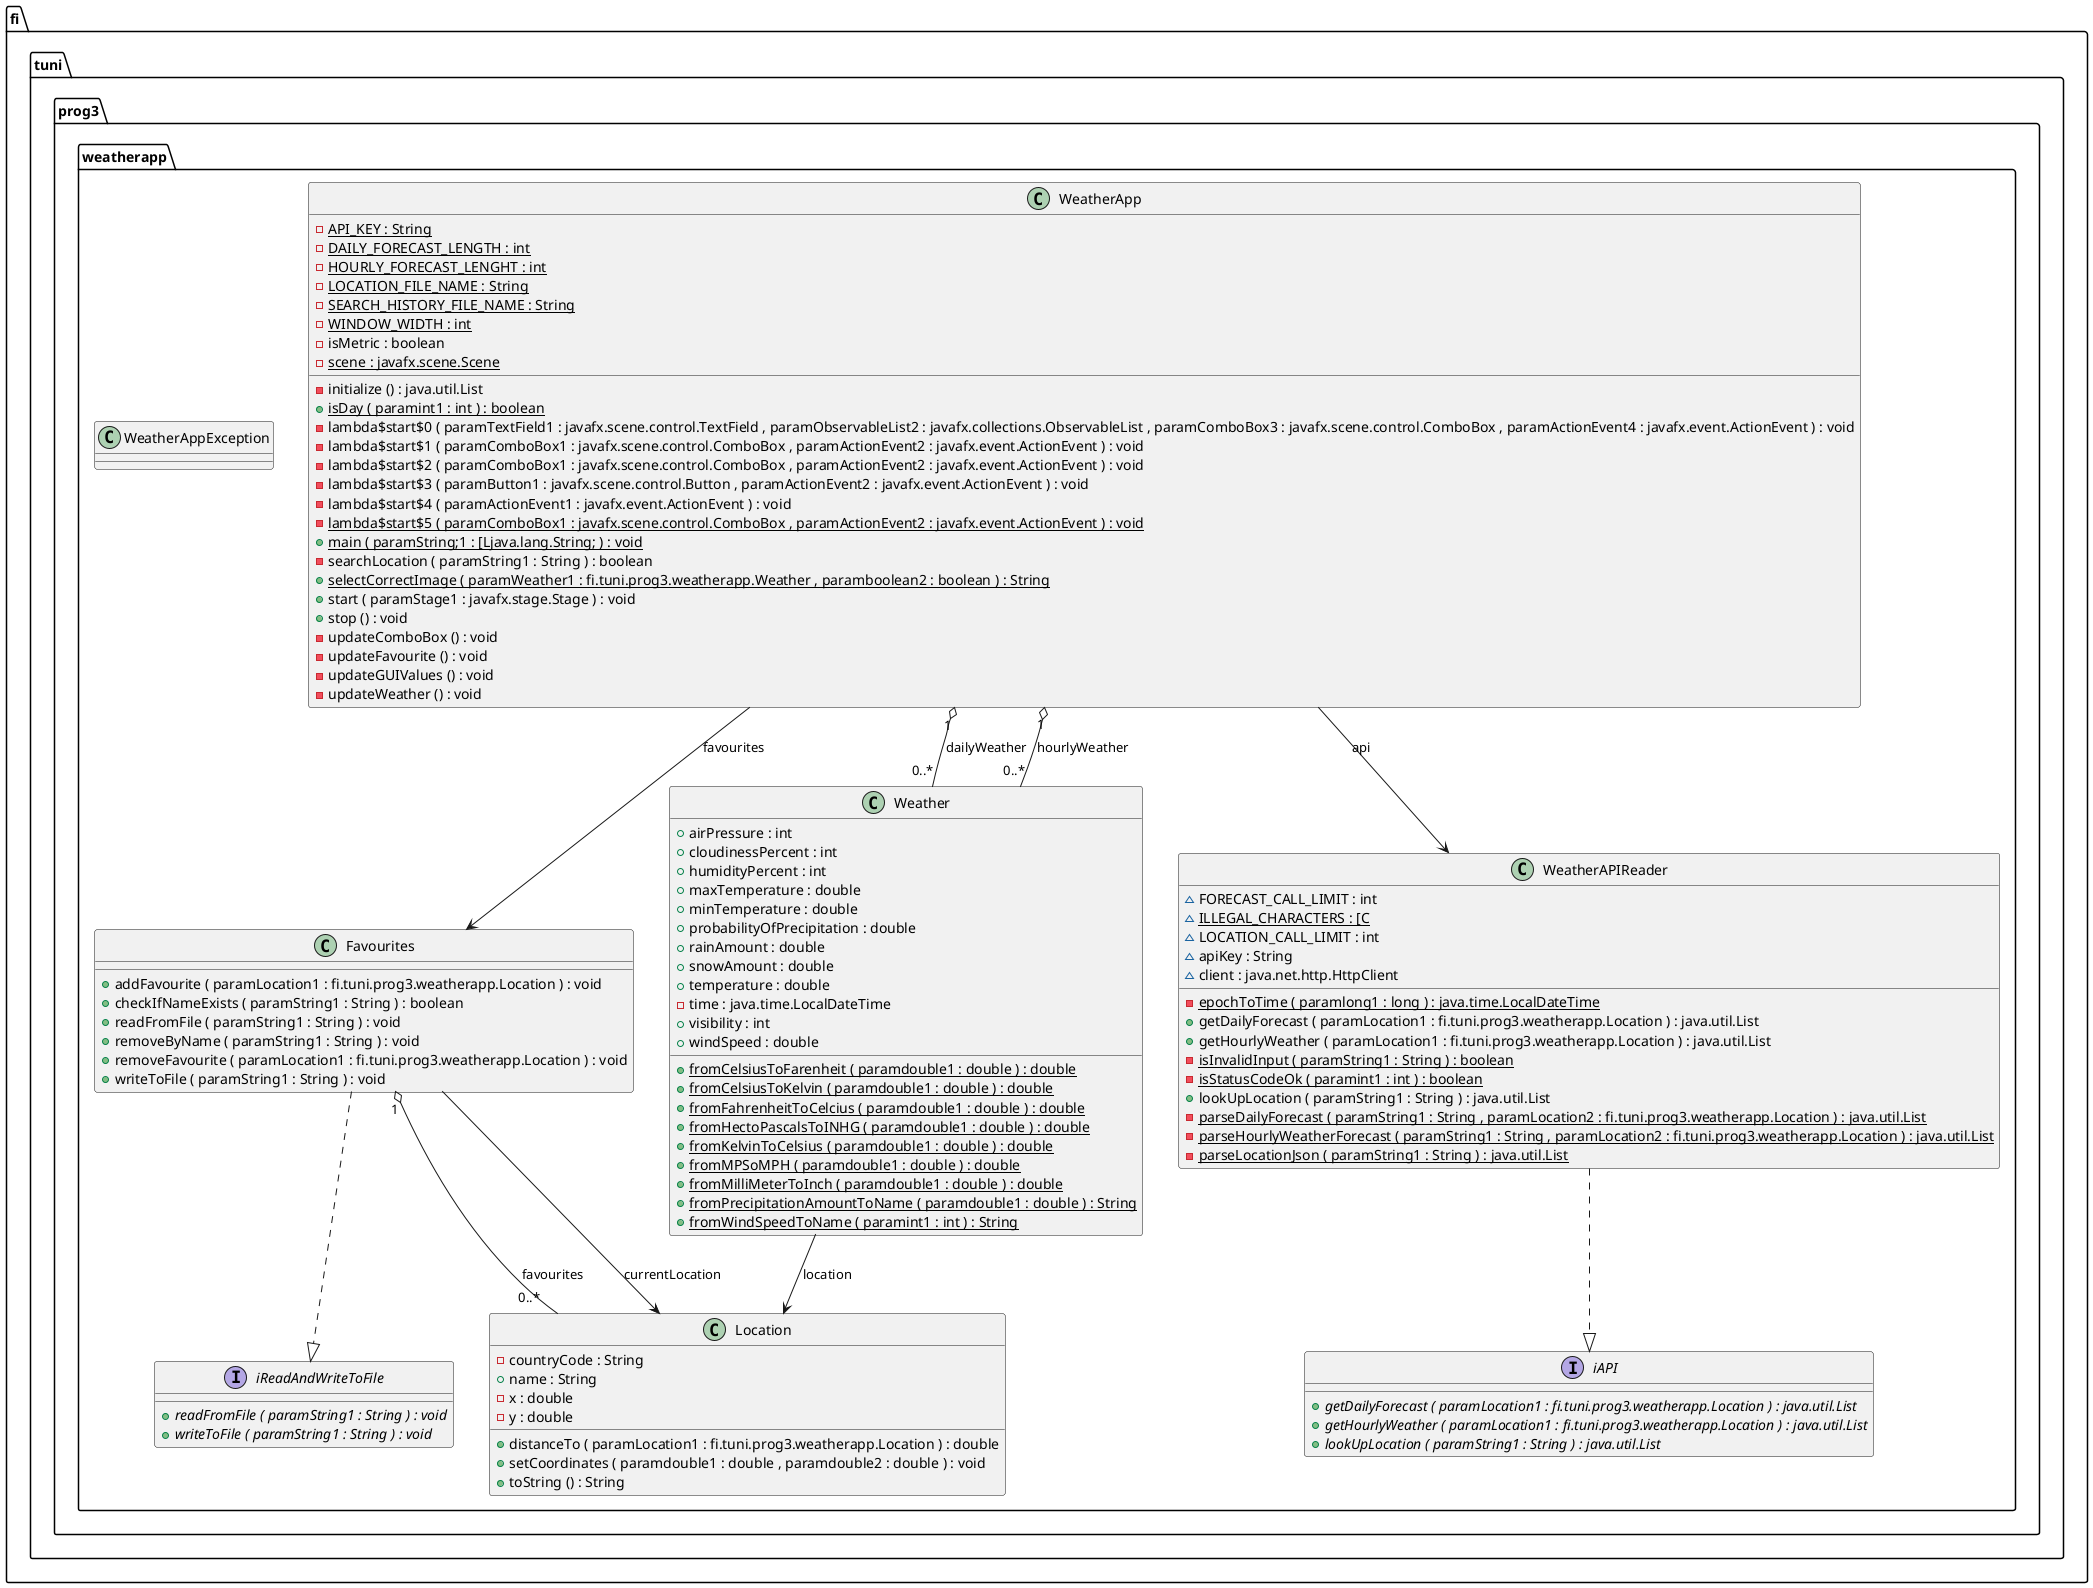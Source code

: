 @startuml WeatherApp

class fi.tuni.prog3.weatherapp.Favourites {
	{method} +addFavourite ( paramLocation1 : fi.tuni.prog3.weatherapp.Location ) : void
	{method} +checkIfNameExists ( paramString1 : String ) : boolean
	{method} +readFromFile ( paramString1 : String ) : void
	{method} +removeByName ( paramString1 : String ) : void
	{method} +removeFavourite ( paramLocation1 : fi.tuni.prog3.weatherapp.Location ) : void
	{method} +writeToFile ( paramString1 : String ) : void
}


class fi.tuni.prog3.weatherapp.Location {
	{field} -countryCode : String
	{field} +name : String
	{field} -x : double
	{field} -y : double
	{method} +distanceTo ( paramLocation1 : fi.tuni.prog3.weatherapp.Location ) : double
	{method} +setCoordinates ( paramdouble1 : double , paramdouble2 : double ) : void
	{method} +toString () : String
}


class fi.tuni.prog3.weatherapp.Weather {
	{field} +airPressure : int
	{field} +cloudinessPercent : int
	{field} +humidityPercent : int
	{field} +maxTemperature : double
	{field} +minTemperature : double
	{field} +probabilityOfPrecipitation : double
	{field} +rainAmount : double
	{field} +snowAmount : double
	{field} +temperature : double
	{field} -time : java.time.LocalDateTime
	{field} +visibility : int
	{field} +windSpeed : double
	{method}  {static} +fromCelsiusToFarenheit ( paramdouble1 : double ) : double
	{method}  {static} +fromCelsiusToKelvin ( paramdouble1 : double ) : double
	{method}  {static} +fromFahrenheitToCelcius ( paramdouble1 : double ) : double
	{method}  {static} +fromHectoPascalsToINHG ( paramdouble1 : double ) : double
	{method}  {static} +fromKelvinToCelsius ( paramdouble1 : double ) : double
	{method}  {static} +fromMPSoMPH ( paramdouble1 : double ) : double
	{method}  {static} +fromMilliMeterToInch ( paramdouble1 : double ) : double
	{method}  {static} +fromPrecipitationAmountToName ( paramdouble1 : double ) : String
	{method}  {static} +fromWindSpeedToName ( paramint1 : int ) : String
}


class fi.tuni.prog3.weatherapp.WeatherAPIReader {
	{field} ~FORECAST_CALL_LIMIT : int
	{field} {static} ~ILLEGAL_CHARACTERS : [C
	{field} ~LOCATION_CALL_LIMIT : int
	{field} ~apiKey : String
	{field} ~client : java.net.http.HttpClient
	{method}  {static} -epochToTime ( paramlong1 : long ) : java.time.LocalDateTime
	{method} +getDailyForecast ( paramLocation1 : fi.tuni.prog3.weatherapp.Location ) : java.util.List
	{method} +getHourlyWeather ( paramLocation1 : fi.tuni.prog3.weatherapp.Location ) : java.util.List
	{method}  {static} -isInvalidInput ( paramString1 : String ) : boolean
	{method}  {static} -isStatusCodeOk ( paramint1 : int ) : boolean
	{method} +lookUpLocation ( paramString1 : String ) : java.util.List
	{method}  {static} -parseDailyForecast ( paramString1 : String , paramLocation2 : fi.tuni.prog3.weatherapp.Location ) : java.util.List
	{method}  {static} -parseHourlyWeatherForecast ( paramString1 : String , paramLocation2 : fi.tuni.prog3.weatherapp.Location ) : java.util.List
	{method}  {static} -parseLocationJson ( paramString1 : String ) : java.util.List
}


class fi.tuni.prog3.weatherapp.WeatherApp {
	{field} {static} -API_KEY : String
	{field} {static} -DAILY_FORECAST_LENGTH : int
	{field} {static} -HOURLY_FORECAST_LENGHT : int
	{field} {static} -LOCATION_FILE_NAME : String
	{field} {static} -SEARCH_HISTORY_FILE_NAME : String
	{field} {static} -WINDOW_WIDTH : int
	{field} -isMetric : boolean
	{field} {static} -scene : javafx.scene.Scene
	{method} -initialize () : java.util.List
	{method}  {static} +isDay ( paramint1 : int ) : boolean
	{method} -lambda$start$0 ( paramTextField1 : javafx.scene.control.TextField , paramObservableList2 : javafx.collections.ObservableList , paramComboBox3 : javafx.scene.control.ComboBox , paramActionEvent4 : javafx.event.ActionEvent ) : void
	{method} -lambda$start$1 ( paramComboBox1 : javafx.scene.control.ComboBox , paramActionEvent2 : javafx.event.ActionEvent ) : void
	{method} -lambda$start$2 ( paramComboBox1 : javafx.scene.control.ComboBox , paramActionEvent2 : javafx.event.ActionEvent ) : void
	{method} -lambda$start$3 ( paramButton1 : javafx.scene.control.Button , paramActionEvent2 : javafx.event.ActionEvent ) : void
	{method} -lambda$start$4 ( paramActionEvent1 : javafx.event.ActionEvent ) : void
	{method}  {static} -lambda$start$5 ( paramComboBox1 : javafx.scene.control.ComboBox , paramActionEvent2 : javafx.event.ActionEvent ) : void
	{method}  {static} +main ( paramString;1 : [Ljava.lang.String; ) : void
	{method} -searchLocation ( paramString1 : String ) : boolean
	{method}  {static} +selectCorrectImage ( paramWeather1 : fi.tuni.prog3.weatherapp.Weather , paramboolean2 : boolean ) : String
	{method} +start ( paramStage1 : javafx.stage.Stage ) : void
	{method} +stop () : void
	{method} -updateComboBox () : void
	{method} -updateFavourite () : void
	{method} -updateGUIValues () : void
	{method} -updateWeather () : void
}


class fi.tuni.prog3.weatherapp.WeatherAppException {
}


interface fi.tuni.prog3.weatherapp.iAPI {
	{method}  {abstract} +getDailyForecast ( paramLocation1 : fi.tuni.prog3.weatherapp.Location ) : java.util.List
	{method}  {abstract} +getHourlyWeather ( paramLocation1 : fi.tuni.prog3.weatherapp.Location ) : java.util.List
	{method}  {abstract} +lookUpLocation ( paramString1 : String ) : java.util.List
}


interface fi.tuni.prog3.weatherapp.iReadAndWriteToFile {
	{method}  {abstract} +readFromFile ( paramString1 : String ) : void
	{method}  {abstract} +writeToFile ( paramString1 : String ) : void
}




fi.tuni.prog3.weatherapp.Favourites "1" o-- "0..*"  fi.tuni.prog3.weatherapp.Location : favourites
fi.tuni.prog3.weatherapp.Favourites -->  fi.tuni.prog3.weatherapp.Location : currentLocation
fi.tuni.prog3.weatherapp.Favourites ..|>  fi.tuni.prog3.weatherapp.iReadAndWriteToFile
fi.tuni.prog3.weatherapp.Weather -->  fi.tuni.prog3.weatherapp.Location : location
fi.tuni.prog3.weatherapp.WeatherAPIReader ..|>  fi.tuni.prog3.weatherapp.iAPI
fi.tuni.prog3.weatherapp.WeatherApp "1" o-- "0..*"  fi.tuni.prog3.weatherapp.Weather : dailyWeather
fi.tuni.prog3.weatherapp.WeatherApp "1" o-- "0..*"  fi.tuni.prog3.weatherapp.Weather : hourlyWeather
fi.tuni.prog3.weatherapp.WeatherApp -->  fi.tuni.prog3.weatherapp.Favourites : favourites
fi.tuni.prog3.weatherapp.WeatherApp -->  fi.tuni.prog3.weatherapp.WeatherAPIReader : api


@enduml